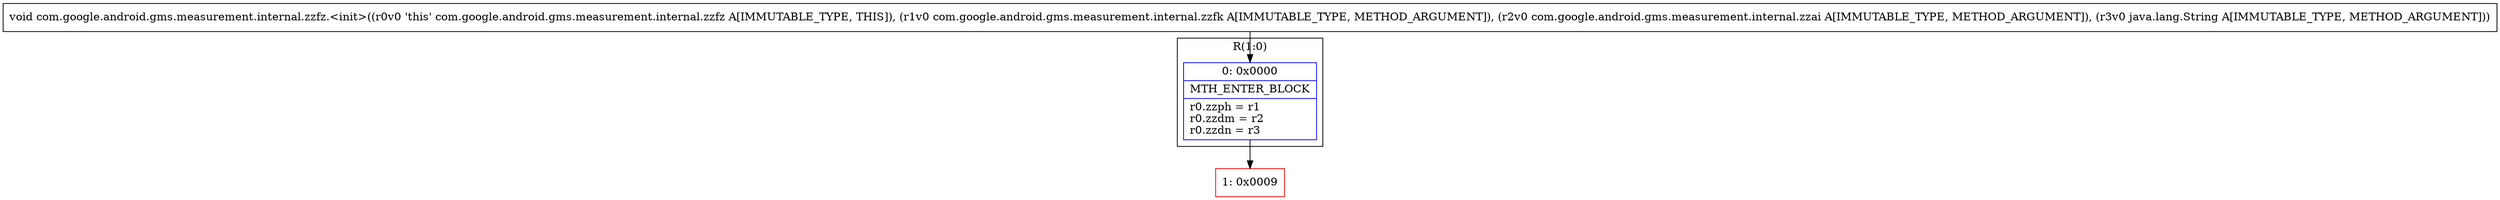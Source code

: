 digraph "CFG forcom.google.android.gms.measurement.internal.zzfz.\<init\>(Lcom\/google\/android\/gms\/measurement\/internal\/zzfk;Lcom\/google\/android\/gms\/measurement\/internal\/zzai;Ljava\/lang\/String;)V" {
subgraph cluster_Region_2122668356 {
label = "R(1:0)";
node [shape=record,color=blue];
Node_0 [shape=record,label="{0\:\ 0x0000|MTH_ENTER_BLOCK\l|r0.zzph = r1\lr0.zzdm = r2\lr0.zzdn = r3\l}"];
}
Node_1 [shape=record,color=red,label="{1\:\ 0x0009}"];
MethodNode[shape=record,label="{void com.google.android.gms.measurement.internal.zzfz.\<init\>((r0v0 'this' com.google.android.gms.measurement.internal.zzfz A[IMMUTABLE_TYPE, THIS]), (r1v0 com.google.android.gms.measurement.internal.zzfk A[IMMUTABLE_TYPE, METHOD_ARGUMENT]), (r2v0 com.google.android.gms.measurement.internal.zzai A[IMMUTABLE_TYPE, METHOD_ARGUMENT]), (r3v0 java.lang.String A[IMMUTABLE_TYPE, METHOD_ARGUMENT])) }"];
MethodNode -> Node_0;
Node_0 -> Node_1;
}

